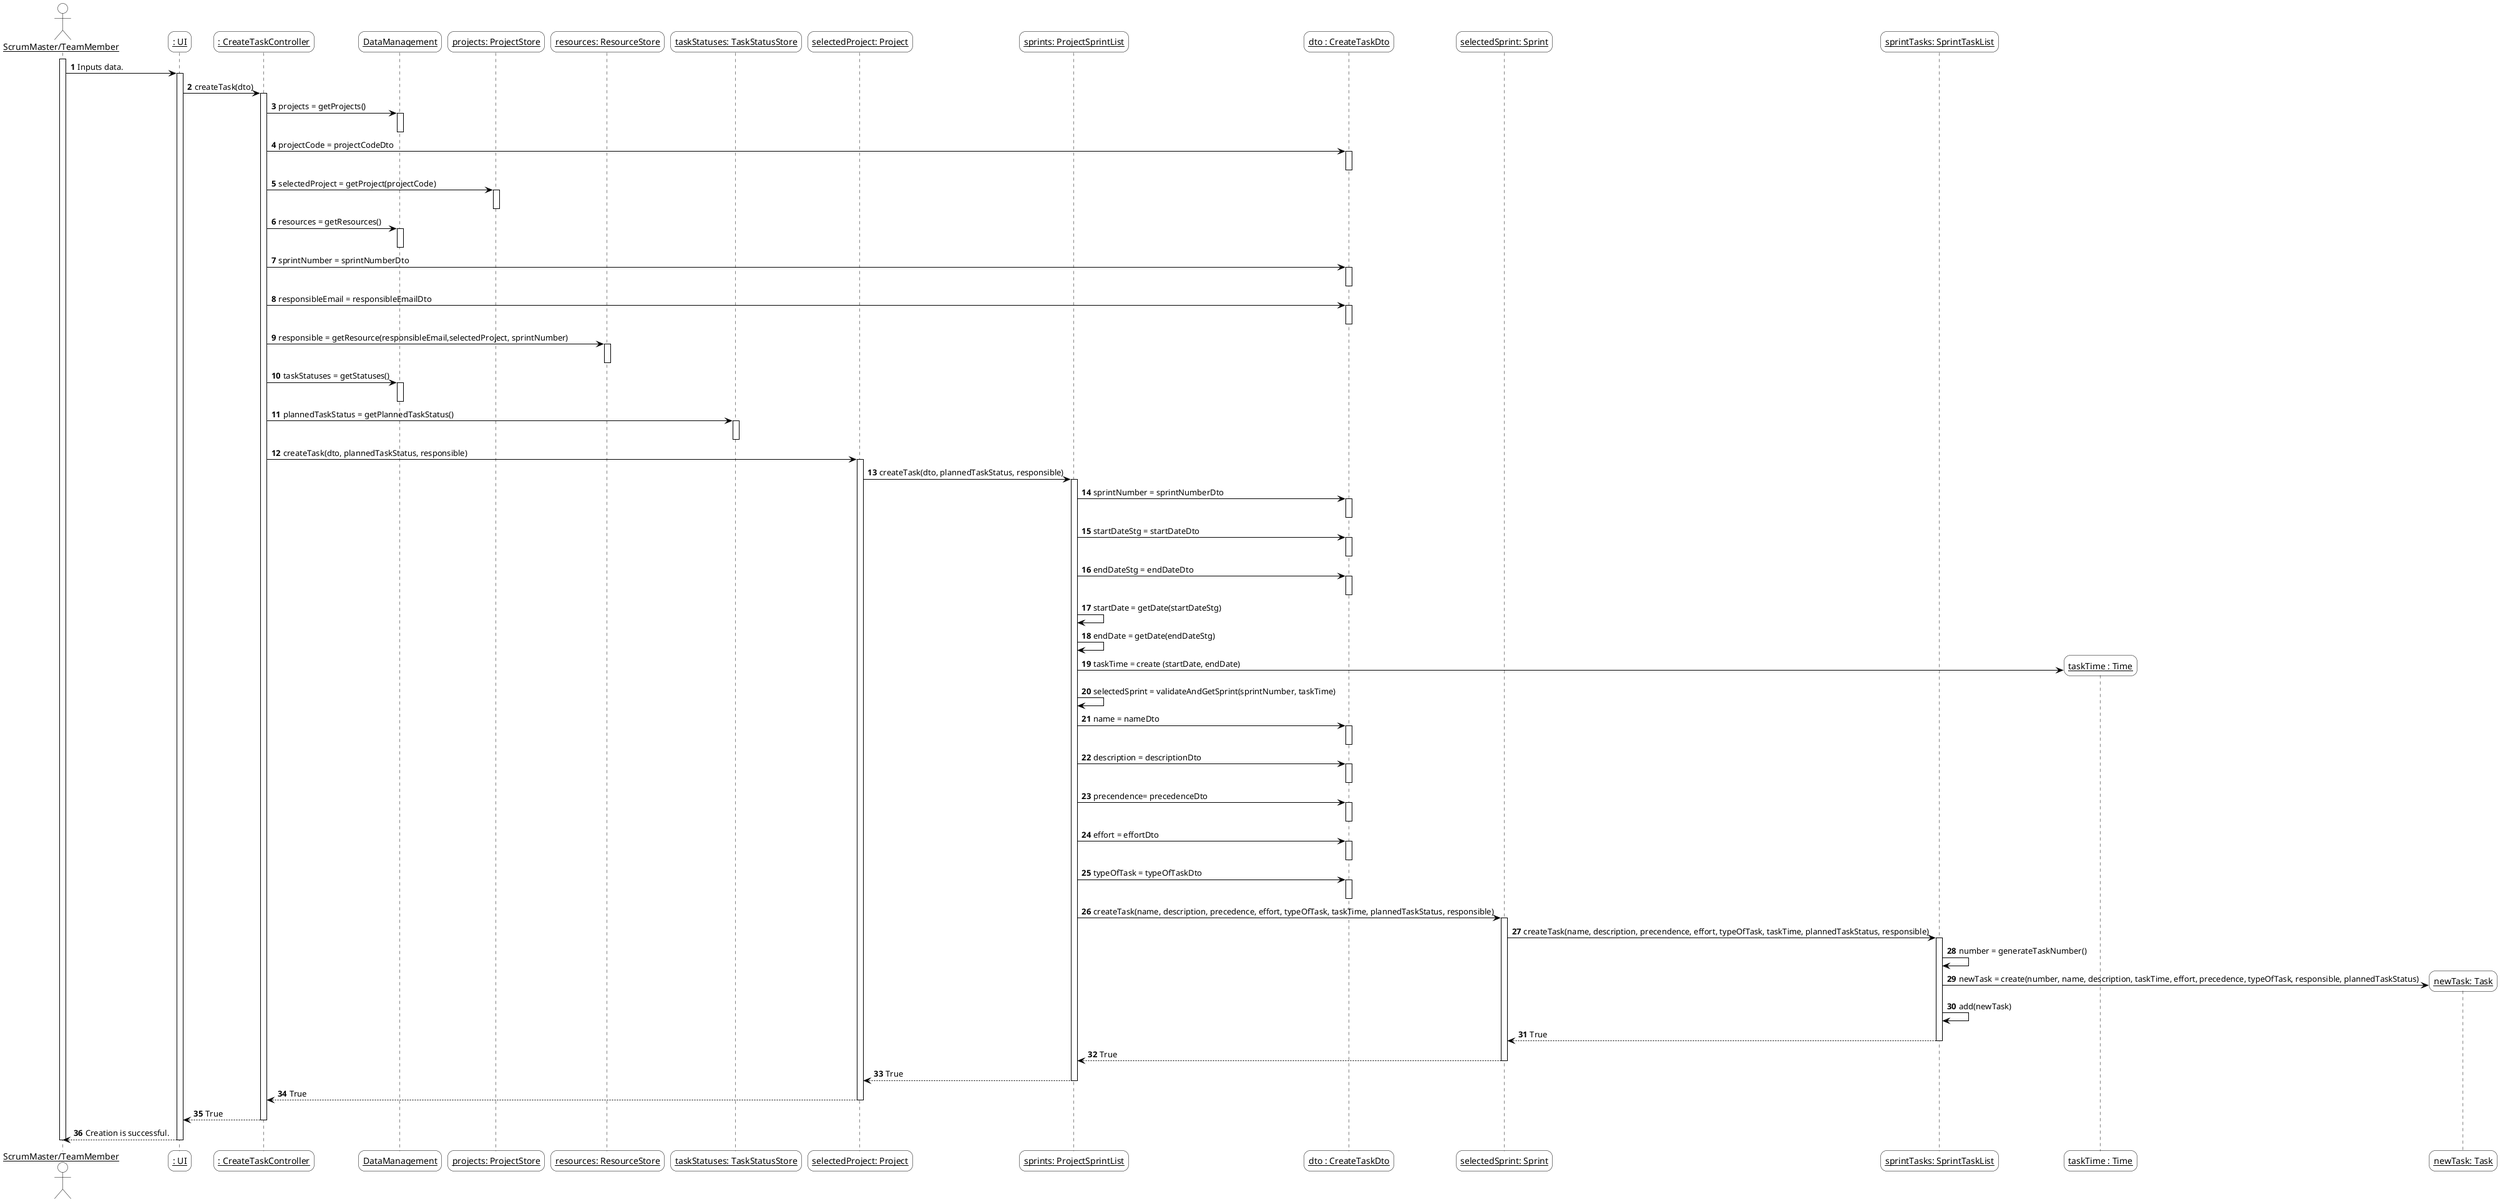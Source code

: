 @startuml
'https://plantuml.com/sequence-diagramskinparam sequenceArrowThickness 2
skinparam roundcorner 20
skinparam maxmessagesize 0
skinparam sequenceParticipant underline
skinparam sequence {
ArrowColor black
ActorBorderColor #black
LifeLineBorderColor black
LifeLineBackgroundColor white
ParticipantBorderColor black
ParticipantBackgroundColor #transparent
ParticipantFontName Aapex
ParticipantFontSize 14
ParticipantFontColor black
ActorBackgroundColor #transparent
ActorFontColor black
ActorFontSize 14
ActorFontName Aapex
}
autonumber

actor "ScrumMaster/TeamMember" as SM

participant ": UI" as UI
participant ": CreateTaskController" as controller
participant DataManagement as dm
participant "projects: ProjectStore" as projects
participant "resources: ResourceStore" as resources
participant "taskStatuses: TaskStatusStore" as taskStatuses
participant "selectedProject: Project" as project
participant "sprints: ProjectSprintList" as projectSprints
participant "dto : CreateTaskDto" as dto
participant "selectedSprint: Sprint" as sprint
participant "sprintTasks: SprintTaskList" as sprintTasks

activate SM
    SM -> UI : Inputs data.
    activate UI
        UI -> controller : createTask(dto)
        activate controller
            controller -> dm : projects = getProjects()
            activate dm
            deactivate dm
            controller -> dto : projectCode = projectCodeDto
            activate dto
            deactivate dto
            controller -> projects : selectedProject = getProject(projectCode)
            activate projects
            deactivate projects
            controller -> dm : resources = getResources()
            activate dm
            deactivate dm
            controller -> dto : sprintNumber = sprintNumberDto
            activate dto
            deactivate dto
            controller -> dto : responsibleEmail = responsibleEmailDto
            activate dto
            deactivate dto
            controller -> resources : responsible = getResource(responsibleEmail,selectedProject, sprintNumber)
            activate resources
            deactivate resources
            controller -> dm : taskStatuses = getStatuses()
            activate dm
            deactivate dm
            controller -> taskStatuses : plannedTaskStatus = getPlannedTaskStatus()
            activate taskStatuses
            deactivate taskStatuses
            controller -> project : createTask(dto, plannedTaskStatus, responsible)
            activate project
                project -> projectSprints : createTask(dto, plannedTaskStatus, responsible)
                activate projectSprints
                    projectSprints -> dto : sprintNumber = sprintNumberDto
                    activate dto
                    deactivate dto
                    projectSprints -> dto : startDateStg = startDateDto
                    activate dto
                    deactivate dto
                    projectSprints -> dto : endDateStg = endDateDto
                    activate dto
                    deactivate dto
                    projectSprints -> projectSprints : startDate = getDate(startDateStg)
                    projectSprints -> projectSprints : endDate = getDate(endDateStg)
                    create participant "taskTime : Time" as taskTime
                    projectSprints -> taskTime : taskTime = create (startDate, endDate)
                    projectSprints -> projectSprints : selectedSprint = validateAndGetSprint(sprintNumber, taskTime)
                    projectSprints -> dto :  name = nameDto
                    activate dto
                    deactivate dto
                    projectSprints -> dto :  description = descriptionDto
                    activate dto
                    deactivate dto
                    projectSprints -> dto : precendence= precedenceDto
                    activate dto
                    deactivate dto
                    projectSprints -> dto : effort = effortDto
                    activate dto
                    deactivate dto
                    projectSprints -> dto : typeOfTask = typeOfTaskDto
                    activate dto
                    deactivate dto
                    projectSprints -> sprint : createTask(name, description, precedence, effort, typeOfTask, taskTime, plannedTaskStatus, responsible)
                    activate sprint
                        sprint -> sprintTasks : createTask(name, description, precendence, effort, typeOfTask, taskTime, plannedTaskStatus, responsible)
                        activate sprintTasks
                            sprintTasks -> sprintTasks : number = generateTaskNumber()
                            create participant "newTask: Task" as task
                            sprintTasks -> task : newTask = create(number, name, description, taskTime, effort, precedence, typeOfTask, responsible, plannedTaskStatus)
                            sprintTasks -> sprintTasks : add(newTask)
                            sprintTasks --> sprint : True
                            deactivate sprintTasks
                        sprint --> projectSprints : True
                   deactivate sprint
                   projectSprints --> project : True
                deactivate projectSprints
                project --> controller : True
            deactivate project
            controller --> UI : True
        deactivate controller
        UI --> SM : Creation is successful.
    deactivate UI
deactivate SM
@enduml